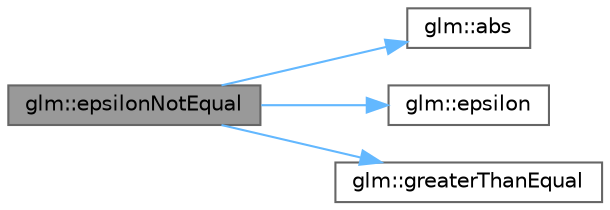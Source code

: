 digraph "glm::epsilonNotEqual"
{
 // LATEX_PDF_SIZE
  bgcolor="transparent";
  edge [fontname=Helvetica,fontsize=10,labelfontname=Helvetica,labelfontsize=10];
  node [fontname=Helvetica,fontsize=10,shape=box,height=0.2,width=0.4];
  rankdir="LR";
  Node1 [id="Node000001",label="glm::epsilonNotEqual",height=0.2,width=0.4,color="gray40", fillcolor="grey60", style="filled", fontcolor="black",tooltip=" "];
  Node1 -> Node2 [id="edge4_Node000001_Node000002",color="steelblue1",style="solid",tooltip=" "];
  Node2 [id="Node000002",label="glm::abs",height=0.2,width=0.4,color="grey40", fillcolor="white", style="filled",URL="$group__core__func__common.html#ga439e60a72eadecfeda2df5449c613a64",tooltip=" "];
  Node1 -> Node3 [id="edge5_Node000001_Node000003",color="steelblue1",style="solid",tooltip=" "];
  Node3 [id="Node000003",label="glm::epsilon",height=0.2,width=0.4,color="grey40", fillcolor="white", style="filled",URL="$group__ext__scalar__constants.html#ga2a1e57fc5592b69cfae84174cbfc9429",tooltip="Return the epsilon constant for floating point types."];
  Node1 -> Node4 [id="edge6_Node000001_Node000004",color="steelblue1",style="solid",tooltip=" "];
  Node4 [id="Node000004",label="glm::greaterThanEqual",height=0.2,width=0.4,color="grey40", fillcolor="white", style="filled",URL="$group__core__func__vector__relational.html#ga932c94a34799d65dfe36762158a58d90",tooltip=" "];
}
